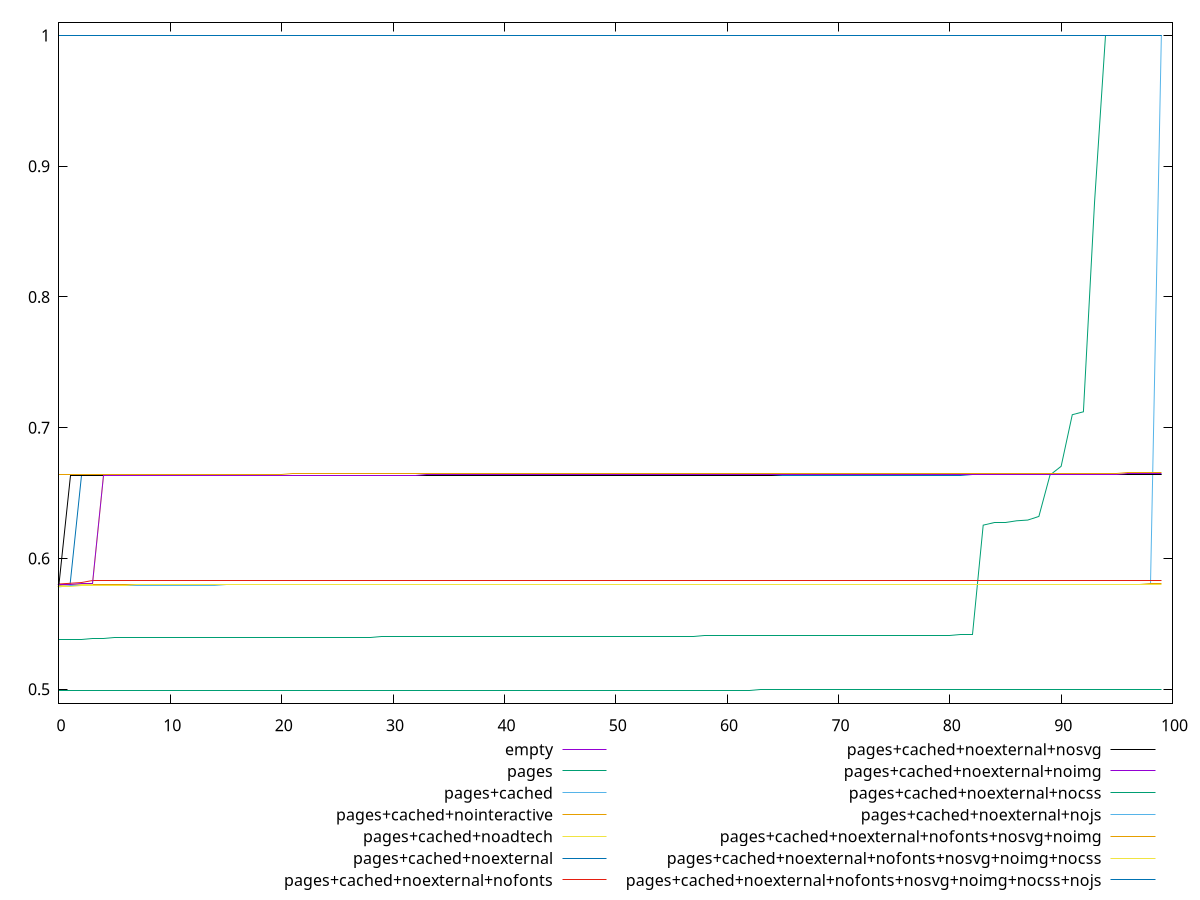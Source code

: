 reset
set terminal svg size 640, 620 enhanced background rgb 'white'
set output "reprap/uses-rel-preload/comparison/sorted/all_score.svg"

$empty <<EOF
0 1
1 1
2 1
3 1
4 1
5 1
6 1
7 1
8 1
9 1
10 1
11 1
12 1
13 1
14 1
15 1
16 1
17 1
18 1
19 1
20 1
21 1
22 1
23 1
24 1
25 1
26 1
27 1
28 1
29 1
30 1
31 1
32 1
33 1
34 1
35 1
36 1
37 1
38 1
39 1
40 1
41 1
42 1
43 1
44 1
45 1
46 1
47 1
48 1
49 1
50 1
51 1
52 1
53 1
54 1
55 1
56 1
57 1
58 1
59 1
60 1
61 1
62 1
63 1
64 1
65 1
66 1
67 1
68 1
69 1
70 1
71 1
72 1
73 1
74 1
75 1
76 1
77 1
78 1
79 1
80 1
81 1
82 1
83 1
84 1
85 1
86 1
87 1
88 1
89 1
90 1
91 1
92 1
93 1
94 1
95 1
96 1
97 1
98 1
99 1
EOF

$pages <<EOF
0 0.5383333333333333
1 0.5383333333333333
2 0.5383333333333333
3 0.5388888888888889
4 0.5388888888888889
5 0.5394444444444444
6 0.5394444444444444
7 0.5394444444444444
8 0.5394444444444444
9 0.5394444444444444
10 0.5394444444444444
11 0.5394444444444444
12 0.5394444444444444
13 0.5394444444444444
14 0.54
15 0.54
16 0.54
17 0.54
18 0.54
19 0.54
20 0.54
21 0.54
22 0.54
23 0.54
24 0.54
25 0.54
26 0.54
27 0.54
28 0.54
29 0.5405555555555556
30 0.5405555555555556
31 0.5405555555555556
32 0.5405555555555556
33 0.5405555555555556
34 0.5405555555555556
35 0.5405555555555556
36 0.5405555555555556
37 0.5405555555555556
38 0.5405555555555556
39 0.5405555555555556
40 0.5405555555555556
41 0.5405555555555556
42 0.5405555555555556
43 0.5405555555555556
44 0.5405555555555556
45 0.5405555555555556
46 0.5405555555555556
47 0.5405555555555556
48 0.5405555555555556
49 0.5405555555555556
50 0.5405555555555556
51 0.5405555555555556
52 0.5405555555555556
53 0.5405555555555556
54 0.5405555555555556
55 0.5405555555555556
56 0.5405555555555556
57 0.5405555555555556
58 0.5411111111111111
59 0.5411111111111111
60 0.5411111111111111
61 0.5411111111111111
62 0.5411111111111111
63 0.5411111111111111
64 0.5411111111111111
65 0.5411111111111111
66 0.5411111111111111
67 0.5411111111111111
68 0.5411111111111111
69 0.5411111111111111
70 0.5411111111111111
71 0.5411111111111111
72 0.5411111111111111
73 0.5411111111111111
74 0.5411111111111111
75 0.5411111111111111
76 0.5411111111111111
77 0.5411111111111111
78 0.5411111111111111
79 0.5411111111111111
80 0.5411111111111111
81 0.5416666666666666
82 0.5416666666666666
83 0.6255555555555555
84 0.6277777777777778
85 0.6277777777777778
86 0.6288888888888888
87 0.6294444444444445
88 0.6322222222222222
89 0.6638888888888889
90 0.6705555555555556
91 0.71
92 0.7122222222222222
93 0.8725
94 1
95 1
96 1
97 1
98 1
99 1
EOF

$pagesCached <<EOF
0 0.5783333333333334
1 0.5794444444444444
2 0.5794444444444444
3 0.5794444444444444
4 0.5794444444444444
5 0.5794444444444444
6 0.5794444444444444
7 0.5794444444444444
8 0.5794444444444444
9 0.5794444444444444
10 0.5794444444444444
11 0.5794444444444444
12 0.5794444444444444
13 0.5794444444444444
14 0.5794444444444444
15 0.58
16 0.58
17 0.58
18 0.58
19 0.58
20 0.58
21 0.58
22 0.58
23 0.58
24 0.58
25 0.58
26 0.58
27 0.58
28 0.58
29 0.58
30 0.58
31 0.58
32 0.58
33 0.58
34 0.58
35 0.58
36 0.58
37 0.58
38 0.58
39 0.58
40 0.58
41 0.58
42 0.58
43 0.58
44 0.58
45 0.58
46 0.58
47 0.58
48 0.58
49 0.58
50 0.58
51 0.58
52 0.58
53 0.58
54 0.58
55 0.58
56 0.58
57 0.58
58 0.58
59 0.58
60 0.58
61 0.58
62 0.58
63 0.58
64 0.58
65 0.58
66 0.58
67 0.58
68 0.58
69 0.58
70 0.58
71 0.58
72 0.58
73 0.58
74 0.58
75 0.58
76 0.58
77 0.58
78 0.58
79 0.58
80 0.58
81 0.58
82 0.58
83 0.58
84 0.58
85 0.5805555555555555
86 0.5805555555555555
87 0.5805555555555555
88 0.5805555555555555
89 0.5805555555555555
90 0.5805555555555555
91 0.5805555555555555
92 0.5805555555555555
93 0.5805555555555555
94 0.5805555555555555
95 0.5805555555555555
96 0.5805555555555555
97 0.5805555555555555
98 0.5805555555555555
99 1
EOF

$pagesCachedNointeractive <<EOF
0 0.5794444444444444
1 0.58
2 0.58
3 0.58
4 0.58
5 0.58
6 0.58
7 0.58
8 0.58
9 0.58
10 0.58
11 0.58
12 0.58
13 0.58
14 0.58
15 0.58
16 0.58
17 0.58
18 0.58
19 0.58
20 0.58
21 0.58
22 0.58
23 0.58
24 0.58
25 0.58
26 0.58
27 0.58
28 0.58
29 0.58
30 0.58
31 0.58
32 0.58
33 0.58
34 0.58
35 0.58
36 0.58
37 0.58
38 0.58
39 0.58
40 0.58
41 0.58
42 0.58
43 0.58
44 0.58
45 0.58
46 0.58
47 0.58
48 0.58
49 0.58
50 0.58
51 0.58
52 0.58
53 0.58
54 0.58
55 0.58
56 0.58
57 0.58
58 0.58
59 0.58
60 0.5805555555555555
61 0.5805555555555555
62 0.5805555555555555
63 0.5805555555555555
64 0.5805555555555555
65 0.5805555555555555
66 0.5805555555555555
67 0.5805555555555555
68 0.5805555555555555
69 0.5805555555555555
70 0.5805555555555555
71 0.5805555555555555
72 0.5805555555555555
73 0.5805555555555555
74 0.5805555555555555
75 0.5805555555555555
76 0.5805555555555555
77 0.5805555555555555
78 0.5805555555555555
79 0.5805555555555555
80 0.5805555555555555
81 0.5805555555555555
82 0.5805555555555555
83 0.5805555555555555
84 0.5805555555555555
85 0.5805555555555555
86 0.5805555555555555
87 0.5805555555555555
88 0.5805555555555555
89 0.5805555555555555
90 0.5805555555555555
91 0.5805555555555555
92 0.5805555555555555
93 0.5805555555555555
94 0.5805555555555555
95 0.5805555555555555
96 0.5805555555555555
97 0.5805555555555555
98 0.5811111111111111
99 0.5811111111111111
EOF

$pagesCachedNoadtech <<EOF
0 0.58
1 0.5805555555555555
2 0.5805555555555555
3 0.5805555555555555
4 0.6633333333333333
5 0.6633333333333333
6 0.6633333333333333
7 0.6633333333333333
8 0.6633333333333333
9 0.6633333333333333
10 0.6633333333333333
11 0.6633333333333333
12 0.6633333333333333
13 0.6633333333333333
14 0.6633333333333333
15 0.6633333333333333
16 0.6638888888888889
17 0.6638888888888889
18 0.6638888888888889
19 0.6638888888888889
20 0.6638888888888889
21 0.6638888888888889
22 0.6638888888888889
23 0.6638888888888889
24 0.6638888888888889
25 0.6638888888888889
26 0.6638888888888889
27 0.6638888888888889
28 0.6638888888888889
29 0.6638888888888889
30 0.6638888888888889
31 0.6638888888888889
32 0.6638888888888889
33 0.6638888888888889
34 0.6638888888888889
35 0.6638888888888889
36 0.6638888888888889
37 0.6638888888888889
38 0.6638888888888889
39 0.6638888888888889
40 0.6638888888888889
41 0.6638888888888889
42 0.6638888888888889
43 0.6638888888888889
44 0.6638888888888889
45 0.6638888888888889
46 0.6638888888888889
47 0.6638888888888889
48 0.6638888888888889
49 0.6638888888888889
50 0.6638888888888889
51 0.6638888888888889
52 0.6638888888888889
53 0.6638888888888889
54 0.6638888888888889
55 0.6638888888888889
56 0.6638888888888889
57 0.6638888888888889
58 0.6638888888888889
59 0.6638888888888889
60 0.6638888888888889
61 0.6638888888888889
62 0.6638888888888889
63 0.6638888888888889
64 0.6638888888888889
65 0.6638888888888889
66 0.6638888888888889
67 0.6638888888888889
68 0.6638888888888889
69 0.6638888888888889
70 0.6638888888888889
71 0.6638888888888889
72 0.6638888888888889
73 0.6638888888888889
74 0.6638888888888889
75 0.6638888888888889
76 0.6638888888888889
77 0.6638888888888889
78 0.6638888888888889
79 0.6638888888888889
80 0.6638888888888889
81 0.6644444444444444
82 0.6644444444444444
83 0.6644444444444444
84 0.6644444444444444
85 0.6644444444444444
86 0.6644444444444444
87 0.6644444444444444
88 0.6644444444444444
89 0.6644444444444444
90 0.6644444444444444
91 0.6644444444444444
92 0.6644444444444444
93 0.6644444444444444
94 0.6644444444444444
95 0.6644444444444444
96 0.6644444444444444
97 0.6644444444444444
98 0.6644444444444444
99 0.6644444444444444
EOF

$pagesCachedNoexternal <<EOF
0 0.58
1 0.5805555555555555
2 0.6633333333333333
3 0.6633333333333333
4 0.6633333333333333
5 0.6633333333333333
6 0.6633333333333333
7 0.6638888888888889
8 0.6638888888888889
9 0.6638888888888889
10 0.6638888888888889
11 0.6638888888888889
12 0.6638888888888889
13 0.6638888888888889
14 0.6638888888888889
15 0.6638888888888889
16 0.6638888888888889
17 0.6638888888888889
18 0.6638888888888889
19 0.6638888888888889
20 0.6638888888888889
21 0.6638888888888889
22 0.6638888888888889
23 0.6638888888888889
24 0.6638888888888889
25 0.6638888888888889
26 0.6638888888888889
27 0.6638888888888889
28 0.6638888888888889
29 0.6638888888888889
30 0.6638888888888889
31 0.6638888888888889
32 0.6638888888888889
33 0.6638888888888889
34 0.6638888888888889
35 0.6638888888888889
36 0.6638888888888889
37 0.6638888888888889
38 0.6638888888888889
39 0.6638888888888889
40 0.6638888888888889
41 0.6638888888888889
42 0.6638888888888889
43 0.6638888888888889
44 0.6638888888888889
45 0.6638888888888889
46 0.6638888888888889
47 0.6638888888888889
48 0.6638888888888889
49 0.6638888888888889
50 0.6638888888888889
51 0.6638888888888889
52 0.6638888888888889
53 0.6638888888888889
54 0.6638888888888889
55 0.6638888888888889
56 0.6638888888888889
57 0.6638888888888889
58 0.6638888888888889
59 0.6638888888888889
60 0.6638888888888889
61 0.6638888888888889
62 0.6638888888888889
63 0.6638888888888889
64 0.6638888888888889
65 0.6638888888888889
66 0.6638888888888889
67 0.6638888888888889
68 0.6638888888888889
69 0.6638888888888889
70 0.6638888888888889
71 0.6638888888888889
72 0.6638888888888889
73 0.6638888888888889
74 0.6638888888888889
75 0.6638888888888889
76 0.6638888888888889
77 0.6638888888888889
78 0.6638888888888889
79 0.6638888888888889
80 0.6638888888888889
81 0.6638888888888889
82 0.6644444444444444
83 0.6644444444444444
84 0.6644444444444444
85 0.6644444444444444
86 0.6644444444444444
87 0.6644444444444444
88 0.6644444444444444
89 0.6644444444444444
90 0.6644444444444444
91 0.6644444444444444
92 0.6644444444444444
93 0.6644444444444444
94 0.6644444444444444
95 0.6644444444444444
96 0.6644444444444444
97 0.6644444444444444
98 0.6644444444444444
99 0.6644444444444444
EOF

$pagesCachedNoexternalNofonts <<EOF
0 0.5805555555555555
1 0.5811111111111111
2 0.5816666666666667
3 0.5833333333333334
4 0.5833333333333334
5 0.5833333333333334
6 0.5833333333333334
7 0.5833333333333334
8 0.5833333333333334
9 0.5833333333333334
10 0.5833333333333334
11 0.5833333333333334
12 0.5833333333333334
13 0.5833333333333334
14 0.5833333333333334
15 0.5833333333333334
16 0.5833333333333334
17 0.5833333333333334
18 0.5833333333333334
19 0.5833333333333334
20 0.5833333333333334
21 0.5833333333333334
22 0.5833333333333334
23 0.5833333333333334
24 0.5833333333333334
25 0.5833333333333334
26 0.5833333333333334
27 0.5833333333333334
28 0.5833333333333334
29 0.5833333333333334
30 0.5833333333333334
31 0.5833333333333334
32 0.5833333333333334
33 0.5833333333333334
34 0.5833333333333334
35 0.5833333333333334
36 0.5833333333333334
37 0.5833333333333334
38 0.5833333333333334
39 0.5833333333333334
40 0.5833333333333334
41 0.5833333333333334
42 0.5833333333333334
43 0.5833333333333334
44 0.5833333333333334
45 0.5833333333333334
46 0.5833333333333334
47 0.5833333333333334
48 0.5833333333333334
49 0.5833333333333334
50 0.5833333333333334
51 0.5833333333333334
52 0.5833333333333334
53 0.5833333333333334
54 0.5833333333333334
55 0.5833333333333334
56 0.5833333333333334
57 0.5833333333333334
58 0.5833333333333334
59 0.5833333333333334
60 0.5833333333333334
61 0.5833333333333334
62 0.5833333333333334
63 0.5833333333333334
64 0.5833333333333334
65 0.5833333333333334
66 0.5833333333333334
67 0.5833333333333334
68 0.5833333333333334
69 0.5833333333333334
70 0.5833333333333334
71 0.5833333333333334
72 0.5833333333333334
73 0.5833333333333334
74 0.5833333333333334
75 0.5833333333333334
76 0.5833333333333334
77 0.5833333333333334
78 0.5833333333333334
79 0.5833333333333334
80 0.5833333333333334
81 0.5833333333333334
82 0.5833333333333334
83 0.5833333333333334
84 0.5833333333333334
85 0.5833333333333334
86 0.5833333333333334
87 0.5833333333333334
88 0.5833333333333334
89 0.5833333333333334
90 0.5833333333333334
91 0.5833333333333334
92 0.5833333333333334
93 0.5833333333333334
94 0.5833333333333334
95 0.5833333333333334
96 0.5833333333333334
97 0.5833333333333334
98 0.5833333333333334
99 0.5833333333333334
EOF

$pagesCachedNoexternalNosvg <<EOF
0 0.5805555555555555
1 0.6633333333333333
2 0.6633333333333333
3 0.6633333333333333
4 0.6633333333333333
5 0.6633333333333333
6 0.6638888888888889
7 0.6638888888888889
8 0.6638888888888889
9 0.6638888888888889
10 0.6638888888888889
11 0.6638888888888889
12 0.6638888888888889
13 0.6638888888888889
14 0.6638888888888889
15 0.6638888888888889
16 0.6638888888888889
17 0.6638888888888889
18 0.6638888888888889
19 0.6638888888888889
20 0.6638888888888889
21 0.6638888888888889
22 0.6638888888888889
23 0.6638888888888889
24 0.6638888888888889
25 0.6638888888888889
26 0.6638888888888889
27 0.6638888888888889
28 0.6638888888888889
29 0.6638888888888889
30 0.6638888888888889
31 0.6638888888888889
32 0.6638888888888889
33 0.6638888888888889
34 0.6638888888888889
35 0.6638888888888889
36 0.6638888888888889
37 0.6638888888888889
38 0.6638888888888889
39 0.6638888888888889
40 0.6638888888888889
41 0.6638888888888889
42 0.6638888888888889
43 0.6638888888888889
44 0.6638888888888889
45 0.6638888888888889
46 0.6638888888888889
47 0.6638888888888889
48 0.6638888888888889
49 0.6638888888888889
50 0.6638888888888889
51 0.6638888888888889
52 0.6638888888888889
53 0.6638888888888889
54 0.6638888888888889
55 0.6638888888888889
56 0.6638888888888889
57 0.6638888888888889
58 0.6638888888888889
59 0.6638888888888889
60 0.6638888888888889
61 0.6638888888888889
62 0.6638888888888889
63 0.6638888888888889
64 0.6638888888888889
65 0.6644444444444444
66 0.6644444444444444
67 0.6644444444444444
68 0.6644444444444444
69 0.6644444444444444
70 0.6644444444444444
71 0.6644444444444444
72 0.6644444444444444
73 0.6644444444444444
74 0.6644444444444444
75 0.6644444444444444
76 0.6644444444444444
77 0.6644444444444444
78 0.6644444444444444
79 0.6644444444444444
80 0.6644444444444444
81 0.6644444444444444
82 0.6644444444444444
83 0.6644444444444444
84 0.6644444444444444
85 0.6644444444444444
86 0.6644444444444444
87 0.6644444444444444
88 0.6644444444444444
89 0.6644444444444444
90 0.6644444444444444
91 0.6644444444444444
92 0.6644444444444444
93 0.6644444444444444
94 0.6644444444444444
95 0.6644444444444444
96 0.6644444444444444
97 0.6644444444444444
98 0.6644444444444444
99 0.6644444444444444
EOF

$pagesCachedNoexternalNoimg <<EOF
0 0.5805555555555555
1 0.5805555555555555
2 0.5811111111111111
3 0.5811111111111111
4 0.6638888888888889
5 0.6638888888888889
6 0.6638888888888889
7 0.6638888888888889
8 0.6638888888888889
9 0.6638888888888889
10 0.6638888888888889
11 0.6638888888888889
12 0.6638888888888889
13 0.6638888888888889
14 0.6638888888888889
15 0.6638888888888889
16 0.6638888888888889
17 0.6638888888888889
18 0.6638888888888889
19 0.6638888888888889
20 0.6638888888888889
21 0.6638888888888889
22 0.6638888888888889
23 0.6638888888888889
24 0.6638888888888889
25 0.6638888888888889
26 0.6638888888888889
27 0.6638888888888889
28 0.6638888888888889
29 0.6638888888888889
30 0.6638888888888889
31 0.6638888888888889
32 0.6638888888888889
33 0.6644444444444444
34 0.6644444444444444
35 0.6644444444444444
36 0.6644444444444444
37 0.6644444444444444
38 0.6644444444444444
39 0.6644444444444444
40 0.6644444444444444
41 0.6644444444444444
42 0.6644444444444444
43 0.6644444444444444
44 0.6644444444444444
45 0.6644444444444444
46 0.6644444444444444
47 0.6644444444444444
48 0.6644444444444444
49 0.6644444444444444
50 0.6644444444444444
51 0.6644444444444444
52 0.6644444444444444
53 0.6644444444444444
54 0.6644444444444444
55 0.6644444444444444
56 0.6644444444444444
57 0.6644444444444444
58 0.6644444444444444
59 0.6644444444444444
60 0.6644444444444444
61 0.6644444444444444
62 0.6644444444444444
63 0.6644444444444444
64 0.6644444444444444
65 0.6644444444444444
66 0.6644444444444444
67 0.6644444444444444
68 0.6644444444444444
69 0.6644444444444444
70 0.6644444444444444
71 0.6644444444444444
72 0.6644444444444444
73 0.6644444444444444
74 0.6644444444444444
75 0.6644444444444444
76 0.6644444444444444
77 0.6644444444444444
78 0.6644444444444444
79 0.6644444444444444
80 0.6644444444444444
81 0.6644444444444444
82 0.6644444444444444
83 0.6644444444444444
84 0.6644444444444444
85 0.6644444444444444
86 0.6644444444444444
87 0.6644444444444444
88 0.6644444444444444
89 0.6644444444444444
90 0.6644444444444444
91 0.6644444444444444
92 0.6644444444444444
93 0.6644444444444444
94 0.6644444444444444
95 0.6644444444444444
96 0.665
97 0.665
98 0.665
99 0.665
EOF

$pagesCachedNoexternalNocss <<EOF
0 0.49929411764705883
1 0.49929411764705883
2 0.49929411764705883
3 0.49929411764705883
4 0.49941176470588233
5 0.49941176470588233
6 0.49941176470588233
7 0.49941176470588233
8 0.49941176470588233
9 0.49941176470588233
10 0.49941176470588233
11 0.49941176470588233
12 0.49941176470588233
13 0.49941176470588233
14 0.49941176470588233
15 0.49941176470588233
16 0.49941176470588233
17 0.49941176470588233
18 0.49941176470588233
19 0.49941176470588233
20 0.49941176470588233
21 0.49941176470588233
22 0.49941176470588233
23 0.49941176470588233
24 0.49941176470588233
25 0.49941176470588233
26 0.49941176470588233
27 0.49941176470588233
28 0.49941176470588233
29 0.49941176470588233
30 0.49941176470588233
31 0.49941176470588233
32 0.49941176470588233
33 0.49941176470588233
34 0.49941176470588233
35 0.49941176470588233
36 0.49941176470588233
37 0.49941176470588233
38 0.49941176470588233
39 0.49941176470588233
40 0.49941176470588233
41 0.49941176470588233
42 0.49941176470588233
43 0.49941176470588233
44 0.49941176470588233
45 0.49941176470588233
46 0.49941176470588233
47 0.49941176470588233
48 0.49941176470588233
49 0.49941176470588233
50 0.49941176470588233
51 0.49941176470588233
52 0.49941176470588233
53 0.49941176470588233
54 0.49941176470588233
55 0.49941176470588233
56 0.49941176470588233
57 0.49941176470588233
58 0.49941176470588233
59 0.49941176470588233
60 0.49941176470588233
61 0.49941176470588233
62 0.49941176470588233
63 0.4995294117647059
64 0.4995294117647059
65 0.4995294117647059
66 0.4995294117647059
67 0.4995294117647059
68 0.4995294117647059
69 0.4995294117647059
70 0.4995294117647059
71 0.4995294117647059
72 0.4995294117647059
73 0.4995294117647059
74 0.4995294117647059
75 0.4995294117647059
76 0.4995294117647059
77 0.4995294117647059
78 0.4995294117647059
79 0.4995294117647059
80 0.4995294117647059
81 0.4995294117647059
82 0.4995294117647059
83 0.4995294117647059
84 0.4995294117647059
85 0.4995294117647059
86 0.4995294117647059
87 0.4995294117647059
88 0.4995294117647059
89 0.4995294117647059
90 0.4995294117647059
91 0.4995294117647059
92 0.4995294117647059
93 0.4995294117647059
94 0.4995294117647059
95 0.4995294117647059
96 0.4995294117647059
97 0.4995294117647059
98 0.4995294117647059
99 0.4995294117647059
EOF

$pagesCachedNoexternalNojs <<EOF
0 1
1 1
2 1
3 1
4 1
5 1
6 1
7 1
8 1
9 1
10 1
11 1
12 1
13 1
14 1
15 1
16 1
17 1
18 1
19 1
20 1
21 1
22 1
23 1
24 1
25 1
26 1
27 1
28 1
29 1
30 1
31 1
32 1
33 1
34 1
35 1
36 1
37 1
38 1
39 1
40 1
41 1
42 1
43 1
44 1
45 1
46 1
47 1
48 1
49 1
50 1
51 1
52 1
53 1
54 1
55 1
56 1
57 1
58 1
59 1
60 1
61 1
62 1
63 1
64 1
65 1
66 1
67 1
68 1
69 1
70 1
71 1
72 1
73 1
74 1
75 1
76 1
77 1
78 1
79 1
80 1
81 1
82 1
83 1
84 1
85 1
86 1
87 1
88 1
89 1
90 1
91 1
92 1
93 1
94 1
95 1
96 1
97 1
98 1
99 1
EOF

$pagesCachedNoexternalNofontsNosvgNoimg <<EOF
0 0.6644444444444444
1 0.6644444444444444
2 0.6644444444444444
3 0.6644444444444444
4 0.6644444444444444
5 0.6644444444444444
6 0.6644444444444444
7 0.6644444444444444
8 0.6644444444444444
9 0.6644444444444444
10 0.6644444444444444
11 0.6644444444444444
12 0.6644444444444444
13 0.6644444444444444
14 0.6644444444444444
15 0.6644444444444444
16 0.6644444444444444
17 0.6644444444444444
18 0.6644444444444444
19 0.6644444444444444
20 0.6644444444444444
21 0.665
22 0.665
23 0.665
24 0.665
25 0.665
26 0.665
27 0.665
28 0.665
29 0.665
30 0.665
31 0.665
32 0.665
33 0.665
34 0.665
35 0.665
36 0.665
37 0.665
38 0.665
39 0.665
40 0.665
41 0.665
42 0.665
43 0.665
44 0.665
45 0.665
46 0.665
47 0.665
48 0.665
49 0.665
50 0.665
51 0.665
52 0.665
53 0.665
54 0.665
55 0.665
56 0.665
57 0.665
58 0.665
59 0.665
60 0.665
61 0.665
62 0.665
63 0.665
64 0.665
65 0.665
66 0.665
67 0.665
68 0.665
69 0.665
70 0.665
71 0.665
72 0.665
73 0.665
74 0.665
75 0.665
76 0.665
77 0.665
78 0.665
79 0.665
80 0.665
81 0.665
82 0.665
83 0.665
84 0.665
85 0.665
86 0.665
87 0.665
88 0.665
89 0.665
90 0.665
91 0.665
92 0.665
93 0.665
94 0.665
95 0.665
96 0.6655555555555556
97 0.6655555555555556
98 0.6655555555555556
99 0.6655555555555556
EOF

$pagesCachedNoexternalNofontsNosvgNoimgNocss <<EOF
0 0.5788888888888889
1 0.5788888888888889
2 0.5794444444444444
3 0.5794444444444444
4 0.5794444444444444
5 0.5794444444444444
6 0.5794444444444444
7 0.58
8 0.58
9 0.58
10 0.58
11 0.58
12 0.58
13 0.58
14 0.58
15 0.58
16 0.58
17 0.58
18 0.58
19 0.58
20 0.58
21 0.58
22 0.58
23 0.58
24 0.58
25 0.58
26 0.58
27 0.58
28 0.58
29 0.58
30 0.58
31 0.58
32 0.58
33 0.58
34 0.58
35 0.58
36 0.58
37 0.58
38 0.58
39 0.58
40 0.58
41 0.58
42 0.58
43 0.58
44 0.58
45 0.58
46 0.58
47 0.58
48 0.58
49 0.58
50 0.58
51 0.58
52 0.58
53 0.58
54 0.58
55 0.58
56 0.58
57 0.58
58 0.58
59 0.5805555555555555
60 0.5805555555555555
61 0.5805555555555555
62 0.5805555555555555
63 0.5805555555555555
64 0.5805555555555555
65 0.5805555555555555
66 0.5805555555555555
67 0.5805555555555555
68 0.5805555555555555
69 0.5805555555555555
70 0.5805555555555555
71 0.5805555555555555
72 0.5805555555555555
73 0.5805555555555555
74 0.5805555555555555
75 0.5805555555555555
76 0.5805555555555555
77 0.5805555555555555
78 0.5805555555555555
79 0.5805555555555555
80 0.5805555555555555
81 0.5805555555555555
82 0.5805555555555555
83 0.5805555555555555
84 0.5805555555555555
85 0.5805555555555555
86 0.5805555555555555
87 0.5805555555555555
88 0.5805555555555555
89 0.5805555555555555
90 0.5805555555555555
91 0.5805555555555555
92 0.5805555555555555
93 0.5805555555555555
94 0.5805555555555555
95 0.5805555555555555
96 0.5805555555555555
97 0.5805555555555555
98 0.5805555555555555
99 0.5805555555555555
EOF

$pagesCachedNoexternalNofontsNosvgNoimgNocssNojs <<EOF
0 1
1 1
2 1
3 1
4 1
5 1
6 1
7 1
8 1
9 1
10 1
11 1
12 1
13 1
14 1
15 1
16 1
17 1
18 1
19 1
20 1
21 1
22 1
23 1
24 1
25 1
26 1
27 1
28 1
29 1
30 1
31 1
32 1
33 1
34 1
35 1
36 1
37 1
38 1
39 1
40 1
41 1
42 1
43 1
44 1
45 1
46 1
47 1
48 1
49 1
50 1
51 1
52 1
53 1
54 1
55 1
56 1
57 1
58 1
59 1
60 1
61 1
62 1
63 1
64 1
65 1
66 1
67 1
68 1
69 1
70 1
71 1
72 1
73 1
74 1
75 1
76 1
77 1
78 1
79 1
80 1
81 1
82 1
83 1
84 1
85 1
86 1
87 1
88 1
89 1
90 1
91 1
92 1
93 1
94 1
95 1
96 1
97 1
98 1
99 1
EOF

set key outside below
set yrange [0.48928:1.0100141176470587]

plot \
  $empty title "empty" with line, \
  $pages title "pages" with line, \
  $pagesCached title "pages+cached" with line, \
  $pagesCachedNointeractive title "pages+cached+nointeractive" with line, \
  $pagesCachedNoadtech title "pages+cached+noadtech" with line, \
  $pagesCachedNoexternal title "pages+cached+noexternal" with line, \
  $pagesCachedNoexternalNofonts title "pages+cached+noexternal+nofonts" with line, \
  $pagesCachedNoexternalNosvg title "pages+cached+noexternal+nosvg" with line, \
  $pagesCachedNoexternalNoimg title "pages+cached+noexternal+noimg" with line, \
  $pagesCachedNoexternalNocss title "pages+cached+noexternal+nocss" with line, \
  $pagesCachedNoexternalNojs title "pages+cached+noexternal+nojs" with line, \
  $pagesCachedNoexternalNofontsNosvgNoimg title "pages+cached+noexternal+nofonts+nosvg+noimg" with line, \
  $pagesCachedNoexternalNofontsNosvgNoimgNocss title "pages+cached+noexternal+nofonts+nosvg+noimg+nocss" with line, \
  $pagesCachedNoexternalNofontsNosvgNoimgNocssNojs title "pages+cached+noexternal+nofonts+nosvg+noimg+nocss+nojs" with line, \


reset